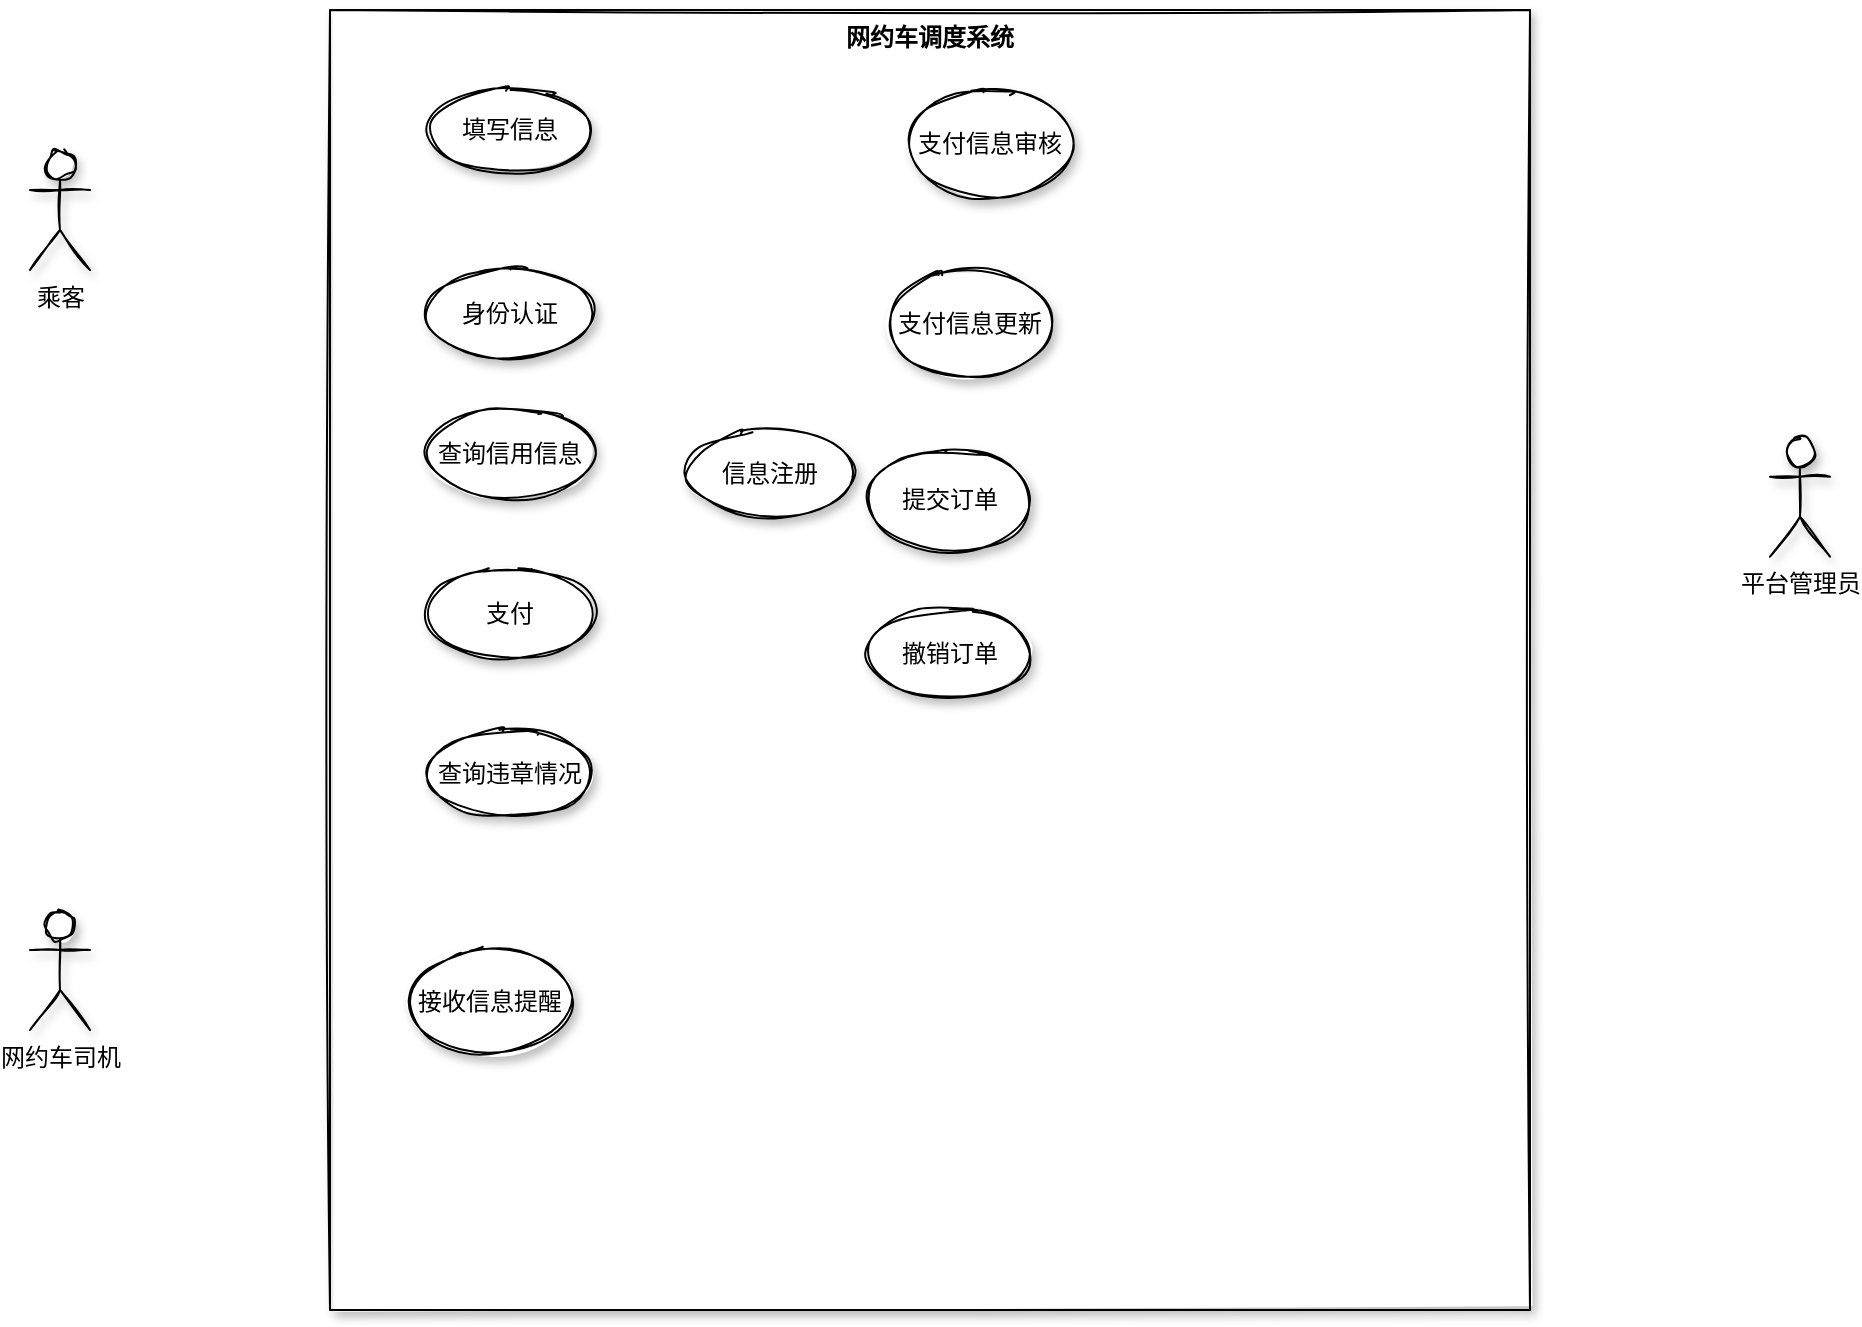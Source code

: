<mxfile version="14.7.7" type="github">
  <diagram id="hailvvMEt1VKKTRzGtRh" name="第 1 页">
    <mxGraphModel dx="1414" dy="781" grid="1" gridSize="10" guides="1" tooltips="1" connect="1" arrows="1" fold="1" page="1" pageScale="1" pageWidth="827" pageHeight="1169" math="0" shadow="0">
      <root>
        <mxCell id="0" />
        <mxCell id="1" parent="0" />
        <mxCell id="O3wIRJ_P1ds1mv97xc4H-4" value="&lt;b&gt;网约车调度系统&lt;/b&gt;" style="rounded=0;whiteSpace=wrap;html=1;shadow=1;sketch=1;labelPosition=center;verticalLabelPosition=middle;align=center;verticalAlign=top;" vertex="1" parent="1">
          <mxGeometry x="180" y="90" width="600" height="650" as="geometry" />
        </mxCell>
        <mxCell id="8xGyphlLj49BUks5kIn6-1" value="乘客" style="shape=umlActor;verticalLabelPosition=bottom;verticalAlign=top;html=1;sketch=1;rounded=1;shadow=1;" parent="1" vertex="1">
          <mxGeometry x="30" y="160" width="30" height="60" as="geometry" />
        </mxCell>
        <mxCell id="8xGyphlLj49BUks5kIn6-4" value="网约车司机" style="shape=umlActor;verticalLabelPosition=bottom;verticalAlign=top;html=1;sketch=1;rounded=1;shadow=1;" parent="1" vertex="1">
          <mxGeometry x="30" y="540" width="30" height="60" as="geometry" />
        </mxCell>
        <mxCell id="8xGyphlLj49BUks5kIn6-5" value="平台管理员" style="shape=umlActor;verticalLabelPosition=bottom;verticalAlign=top;html=1;sketch=1;rounded=1;shadow=1;" parent="1" vertex="1">
          <mxGeometry x="900" y="303.34" width="30" height="60" as="geometry" />
        </mxCell>
        <mxCell id="O3wIRJ_P1ds1mv97xc4H-3" value="信息注册" style="ellipse;whiteSpace=wrap;html=1;rounded=1;shadow=1;sketch=1;" vertex="1" parent="1">
          <mxGeometry x="360" y="300" width="80" height="43.33" as="geometry" />
        </mxCell>
        <mxCell id="O3wIRJ_P1ds1mv97xc4H-7" value="身份认证" style="ellipse;whiteSpace=wrap;html=1;rounded=1;shadow=1;sketch=1;" vertex="1" parent="1">
          <mxGeometry x="230" y="220" width="80" height="43.33" as="geometry" />
        </mxCell>
        <mxCell id="O3wIRJ_P1ds1mv97xc4H-8" value="查询信用信息" style="ellipse;whiteSpace=wrap;html=1;rounded=1;shadow=1;sketch=1;" vertex="1" parent="1">
          <mxGeometry x="230" y="290" width="80" height="43.33" as="geometry" />
        </mxCell>
        <mxCell id="O3wIRJ_P1ds1mv97xc4H-9" value="支付" style="ellipse;whiteSpace=wrap;html=1;rounded=1;shadow=1;sketch=1;" vertex="1" parent="1">
          <mxGeometry x="230" y="370" width="80" height="43.33" as="geometry" />
        </mxCell>
        <mxCell id="O3wIRJ_P1ds1mv97xc4H-10" value="查询违章情况" style="ellipse;whiteSpace=wrap;html=1;rounded=1;shadow=1;sketch=1;" vertex="1" parent="1">
          <mxGeometry x="230" y="450" width="80" height="43.33" as="geometry" />
        </mxCell>
        <mxCell id="O3wIRJ_P1ds1mv97xc4H-11" value="支付信息审核" style="ellipse;whiteSpace=wrap;html=1;rounded=1;shadow=1;sketch=1;" vertex="1" parent="1">
          <mxGeometry x="470" y="130" width="80" height="53.33" as="geometry" />
        </mxCell>
        <mxCell id="O3wIRJ_P1ds1mv97xc4H-12" value="支付信息更新" style="ellipse;whiteSpace=wrap;html=1;rounded=1;shadow=1;sketch=1;" vertex="1" parent="1">
          <mxGeometry x="460" y="220" width="80" height="53.33" as="geometry" />
        </mxCell>
        <mxCell id="O3wIRJ_P1ds1mv97xc4H-13" value="提交订单" style="ellipse;whiteSpace=wrap;html=1;rounded=1;shadow=1;sketch=1;" vertex="1" parent="1">
          <mxGeometry x="450" y="310" width="80" height="50" as="geometry" />
        </mxCell>
        <mxCell id="O3wIRJ_P1ds1mv97xc4H-14" value="撤销订单" style="ellipse;whiteSpace=wrap;html=1;rounded=1;shadow=1;sketch=1;" vertex="1" parent="1">
          <mxGeometry x="450" y="390" width="80" height="43.33" as="geometry" />
        </mxCell>
        <mxCell id="O3wIRJ_P1ds1mv97xc4H-15" value="接收信息提醒" style="ellipse;whiteSpace=wrap;html=1;rounded=1;shadow=1;sketch=1;" vertex="1" parent="1">
          <mxGeometry x="220" y="560" width="80" height="51.33" as="geometry" />
        </mxCell>
        <mxCell id="O3wIRJ_P1ds1mv97xc4H-16" value="填写信息" style="ellipse;whiteSpace=wrap;html=1;rounded=1;shadow=1;sketch=1;" vertex="1" parent="1">
          <mxGeometry x="230" y="130" width="80" height="40" as="geometry" />
        </mxCell>
      </root>
    </mxGraphModel>
  </diagram>
</mxfile>
